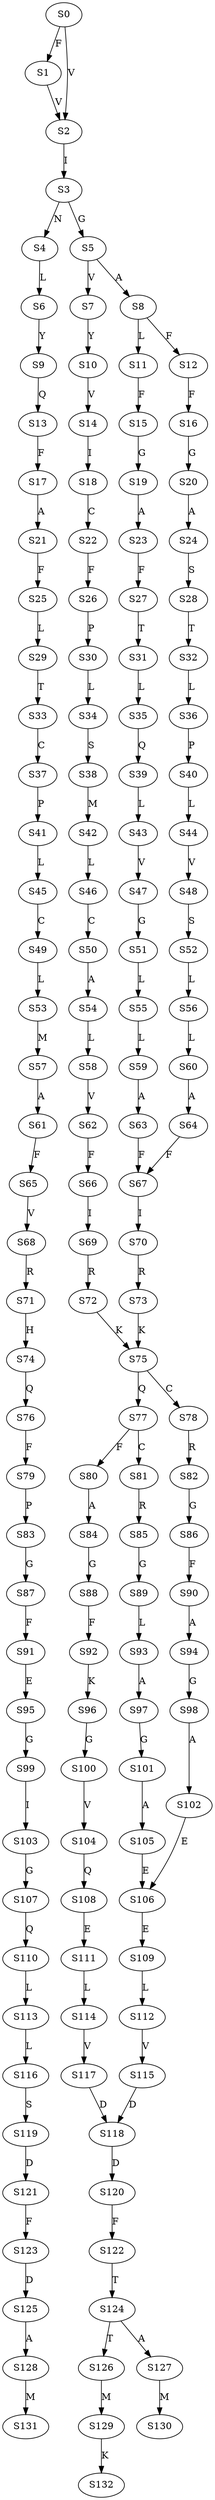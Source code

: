 strict digraph  {
	S0 -> S1 [ label = F ];
	S0 -> S2 [ label = V ];
	S1 -> S2 [ label = V ];
	S2 -> S3 [ label = I ];
	S3 -> S4 [ label = N ];
	S3 -> S5 [ label = G ];
	S4 -> S6 [ label = L ];
	S5 -> S7 [ label = V ];
	S5 -> S8 [ label = A ];
	S6 -> S9 [ label = Y ];
	S7 -> S10 [ label = Y ];
	S8 -> S11 [ label = L ];
	S8 -> S12 [ label = F ];
	S9 -> S13 [ label = Q ];
	S10 -> S14 [ label = V ];
	S11 -> S15 [ label = F ];
	S12 -> S16 [ label = F ];
	S13 -> S17 [ label = F ];
	S14 -> S18 [ label = I ];
	S15 -> S19 [ label = G ];
	S16 -> S20 [ label = G ];
	S17 -> S21 [ label = A ];
	S18 -> S22 [ label = C ];
	S19 -> S23 [ label = A ];
	S20 -> S24 [ label = A ];
	S21 -> S25 [ label = F ];
	S22 -> S26 [ label = F ];
	S23 -> S27 [ label = F ];
	S24 -> S28 [ label = S ];
	S25 -> S29 [ label = L ];
	S26 -> S30 [ label = P ];
	S27 -> S31 [ label = T ];
	S28 -> S32 [ label = T ];
	S29 -> S33 [ label = T ];
	S30 -> S34 [ label = L ];
	S31 -> S35 [ label = L ];
	S32 -> S36 [ label = L ];
	S33 -> S37 [ label = C ];
	S34 -> S38 [ label = S ];
	S35 -> S39 [ label = Q ];
	S36 -> S40 [ label = P ];
	S37 -> S41 [ label = P ];
	S38 -> S42 [ label = M ];
	S39 -> S43 [ label = L ];
	S40 -> S44 [ label = L ];
	S41 -> S45 [ label = L ];
	S42 -> S46 [ label = L ];
	S43 -> S47 [ label = V ];
	S44 -> S48 [ label = V ];
	S45 -> S49 [ label = C ];
	S46 -> S50 [ label = C ];
	S47 -> S51 [ label = G ];
	S48 -> S52 [ label = S ];
	S49 -> S53 [ label = L ];
	S50 -> S54 [ label = A ];
	S51 -> S55 [ label = L ];
	S52 -> S56 [ label = L ];
	S53 -> S57 [ label = M ];
	S54 -> S58 [ label = L ];
	S55 -> S59 [ label = L ];
	S56 -> S60 [ label = L ];
	S57 -> S61 [ label = A ];
	S58 -> S62 [ label = V ];
	S59 -> S63 [ label = A ];
	S60 -> S64 [ label = A ];
	S61 -> S65 [ label = F ];
	S62 -> S66 [ label = F ];
	S63 -> S67 [ label = F ];
	S64 -> S67 [ label = F ];
	S65 -> S68 [ label = V ];
	S66 -> S69 [ label = I ];
	S67 -> S70 [ label = I ];
	S68 -> S71 [ label = R ];
	S69 -> S72 [ label = R ];
	S70 -> S73 [ label = R ];
	S71 -> S74 [ label = H ];
	S72 -> S75 [ label = K ];
	S73 -> S75 [ label = K ];
	S74 -> S76 [ label = Q ];
	S75 -> S77 [ label = Q ];
	S75 -> S78 [ label = C ];
	S76 -> S79 [ label = F ];
	S77 -> S80 [ label = F ];
	S77 -> S81 [ label = C ];
	S78 -> S82 [ label = R ];
	S79 -> S83 [ label = P ];
	S80 -> S84 [ label = A ];
	S81 -> S85 [ label = R ];
	S82 -> S86 [ label = G ];
	S83 -> S87 [ label = G ];
	S84 -> S88 [ label = G ];
	S85 -> S89 [ label = G ];
	S86 -> S90 [ label = F ];
	S87 -> S91 [ label = F ];
	S88 -> S92 [ label = F ];
	S89 -> S93 [ label = L ];
	S90 -> S94 [ label = A ];
	S91 -> S95 [ label = E ];
	S92 -> S96 [ label = K ];
	S93 -> S97 [ label = A ];
	S94 -> S98 [ label = G ];
	S95 -> S99 [ label = G ];
	S96 -> S100 [ label = G ];
	S97 -> S101 [ label = G ];
	S98 -> S102 [ label = A ];
	S99 -> S103 [ label = I ];
	S100 -> S104 [ label = V ];
	S101 -> S105 [ label = A ];
	S102 -> S106 [ label = E ];
	S103 -> S107 [ label = G ];
	S104 -> S108 [ label = Q ];
	S105 -> S106 [ label = E ];
	S106 -> S109 [ label = E ];
	S107 -> S110 [ label = Q ];
	S108 -> S111 [ label = E ];
	S109 -> S112 [ label = L ];
	S110 -> S113 [ label = L ];
	S111 -> S114 [ label = L ];
	S112 -> S115 [ label = V ];
	S113 -> S116 [ label = L ];
	S114 -> S117 [ label = V ];
	S115 -> S118 [ label = D ];
	S116 -> S119 [ label = S ];
	S117 -> S118 [ label = D ];
	S118 -> S120 [ label = D ];
	S119 -> S121 [ label = D ];
	S120 -> S122 [ label = F ];
	S121 -> S123 [ label = F ];
	S122 -> S124 [ label = T ];
	S123 -> S125 [ label = D ];
	S124 -> S126 [ label = T ];
	S124 -> S127 [ label = A ];
	S125 -> S128 [ label = A ];
	S126 -> S129 [ label = M ];
	S127 -> S130 [ label = M ];
	S128 -> S131 [ label = M ];
	S129 -> S132 [ label = K ];
}
